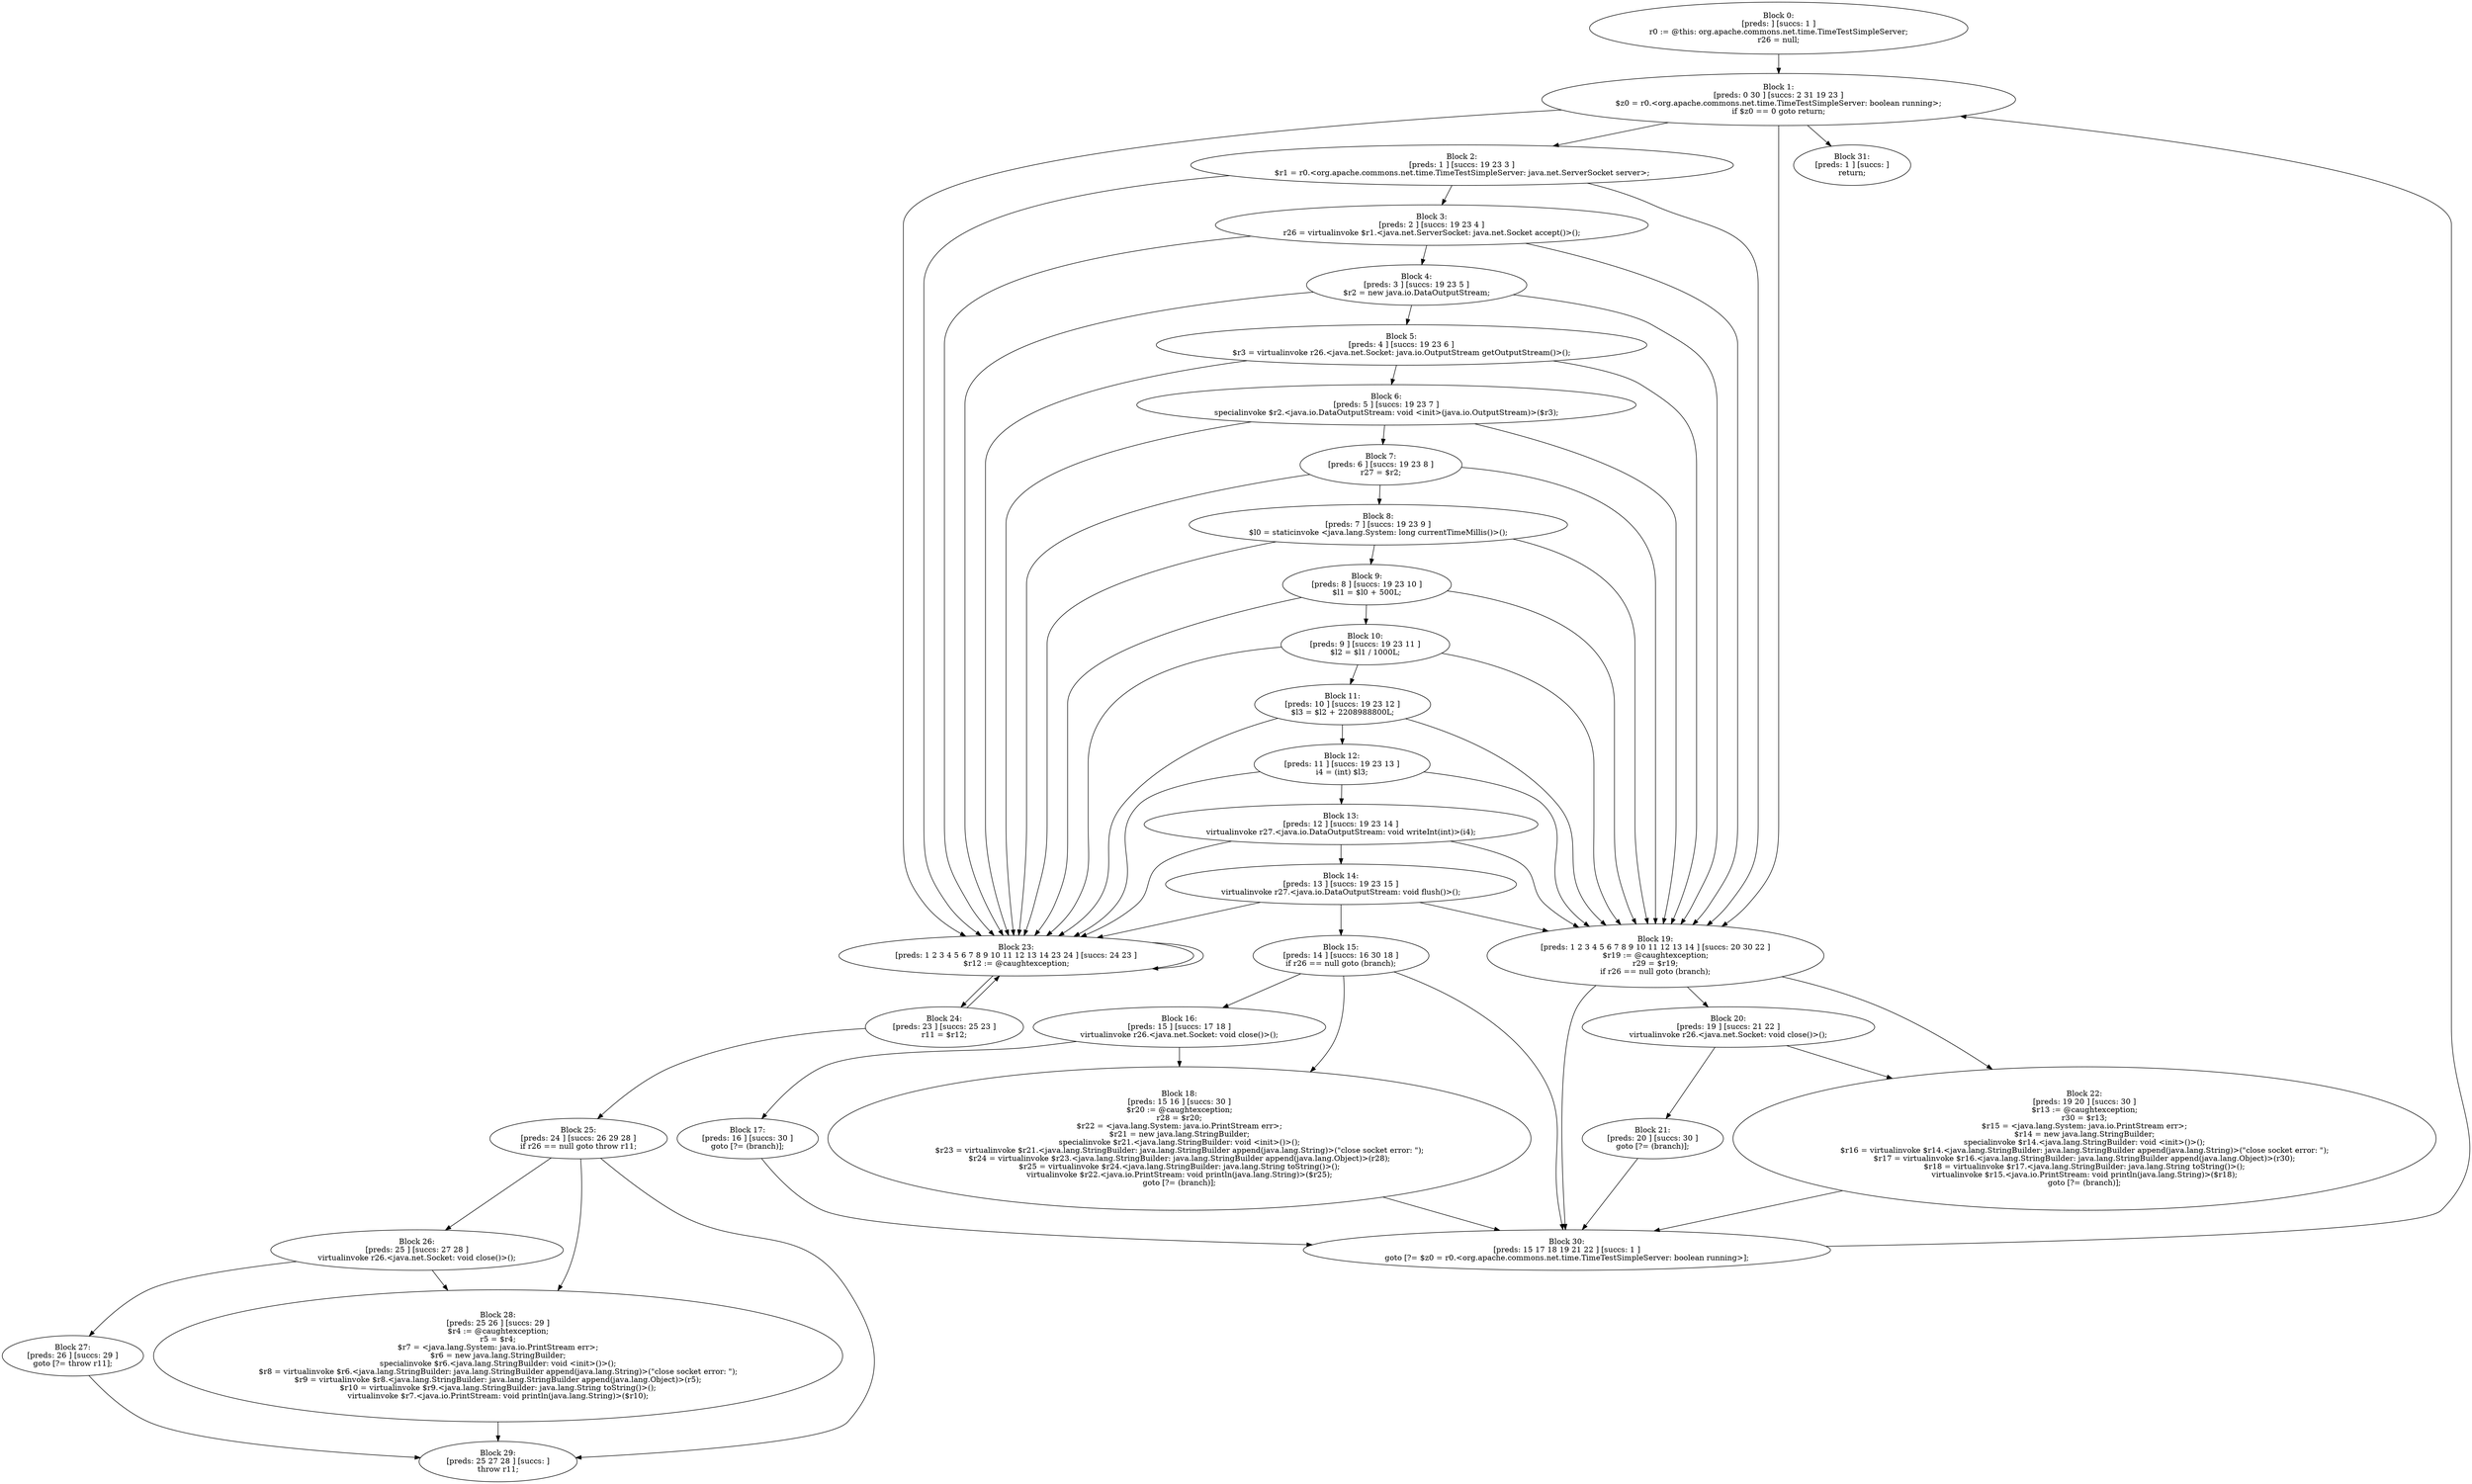 digraph "unitGraph" {
    "Block 0:
[preds: ] [succs: 1 ]
r0 := @this: org.apache.commons.net.time.TimeTestSimpleServer;
r26 = null;
"
    "Block 1:
[preds: 0 30 ] [succs: 2 31 19 23 ]
$z0 = r0.<org.apache.commons.net.time.TimeTestSimpleServer: boolean running>;
if $z0 == 0 goto return;
"
    "Block 2:
[preds: 1 ] [succs: 19 23 3 ]
$r1 = r0.<org.apache.commons.net.time.TimeTestSimpleServer: java.net.ServerSocket server>;
"
    "Block 3:
[preds: 2 ] [succs: 19 23 4 ]
r26 = virtualinvoke $r1.<java.net.ServerSocket: java.net.Socket accept()>();
"
    "Block 4:
[preds: 3 ] [succs: 19 23 5 ]
$r2 = new java.io.DataOutputStream;
"
    "Block 5:
[preds: 4 ] [succs: 19 23 6 ]
$r3 = virtualinvoke r26.<java.net.Socket: java.io.OutputStream getOutputStream()>();
"
    "Block 6:
[preds: 5 ] [succs: 19 23 7 ]
specialinvoke $r2.<java.io.DataOutputStream: void <init>(java.io.OutputStream)>($r3);
"
    "Block 7:
[preds: 6 ] [succs: 19 23 8 ]
r27 = $r2;
"
    "Block 8:
[preds: 7 ] [succs: 19 23 9 ]
$l0 = staticinvoke <java.lang.System: long currentTimeMillis()>();
"
    "Block 9:
[preds: 8 ] [succs: 19 23 10 ]
$l1 = $l0 + 500L;
"
    "Block 10:
[preds: 9 ] [succs: 19 23 11 ]
$l2 = $l1 / 1000L;
"
    "Block 11:
[preds: 10 ] [succs: 19 23 12 ]
$l3 = $l2 + 2208988800L;
"
    "Block 12:
[preds: 11 ] [succs: 19 23 13 ]
i4 = (int) $l3;
"
    "Block 13:
[preds: 12 ] [succs: 19 23 14 ]
virtualinvoke r27.<java.io.DataOutputStream: void writeInt(int)>(i4);
"
    "Block 14:
[preds: 13 ] [succs: 19 23 15 ]
virtualinvoke r27.<java.io.DataOutputStream: void flush()>();
"
    "Block 15:
[preds: 14 ] [succs: 16 30 18 ]
if r26 == null goto (branch);
"
    "Block 16:
[preds: 15 ] [succs: 17 18 ]
virtualinvoke r26.<java.net.Socket: void close()>();
"
    "Block 17:
[preds: 16 ] [succs: 30 ]
goto [?= (branch)];
"
    "Block 18:
[preds: 15 16 ] [succs: 30 ]
$r20 := @caughtexception;
r28 = $r20;
$r22 = <java.lang.System: java.io.PrintStream err>;
$r21 = new java.lang.StringBuilder;
specialinvoke $r21.<java.lang.StringBuilder: void <init>()>();
$r23 = virtualinvoke $r21.<java.lang.StringBuilder: java.lang.StringBuilder append(java.lang.String)>(\"close socket error: \");
$r24 = virtualinvoke $r23.<java.lang.StringBuilder: java.lang.StringBuilder append(java.lang.Object)>(r28);
$r25 = virtualinvoke $r24.<java.lang.StringBuilder: java.lang.String toString()>();
virtualinvoke $r22.<java.io.PrintStream: void println(java.lang.String)>($r25);
goto [?= (branch)];
"
    "Block 19:
[preds: 1 2 3 4 5 6 7 8 9 10 11 12 13 14 ] [succs: 20 30 22 ]
$r19 := @caughtexception;
r29 = $r19;
if r26 == null goto (branch);
"
    "Block 20:
[preds: 19 ] [succs: 21 22 ]
virtualinvoke r26.<java.net.Socket: void close()>();
"
    "Block 21:
[preds: 20 ] [succs: 30 ]
goto [?= (branch)];
"
    "Block 22:
[preds: 19 20 ] [succs: 30 ]
$r13 := @caughtexception;
r30 = $r13;
$r15 = <java.lang.System: java.io.PrintStream err>;
$r14 = new java.lang.StringBuilder;
specialinvoke $r14.<java.lang.StringBuilder: void <init>()>();
$r16 = virtualinvoke $r14.<java.lang.StringBuilder: java.lang.StringBuilder append(java.lang.String)>(\"close socket error: \");
$r17 = virtualinvoke $r16.<java.lang.StringBuilder: java.lang.StringBuilder append(java.lang.Object)>(r30);
$r18 = virtualinvoke $r17.<java.lang.StringBuilder: java.lang.String toString()>();
virtualinvoke $r15.<java.io.PrintStream: void println(java.lang.String)>($r18);
goto [?= (branch)];
"
    "Block 23:
[preds: 1 2 3 4 5 6 7 8 9 10 11 12 13 14 23 24 ] [succs: 24 23 ]
$r12 := @caughtexception;
"
    "Block 24:
[preds: 23 ] [succs: 25 23 ]
r11 = $r12;
"
    "Block 25:
[preds: 24 ] [succs: 26 29 28 ]
if r26 == null goto throw r11;
"
    "Block 26:
[preds: 25 ] [succs: 27 28 ]
virtualinvoke r26.<java.net.Socket: void close()>();
"
    "Block 27:
[preds: 26 ] [succs: 29 ]
goto [?= throw r11];
"
    "Block 28:
[preds: 25 26 ] [succs: 29 ]
$r4 := @caughtexception;
r5 = $r4;
$r7 = <java.lang.System: java.io.PrintStream err>;
$r6 = new java.lang.StringBuilder;
specialinvoke $r6.<java.lang.StringBuilder: void <init>()>();
$r8 = virtualinvoke $r6.<java.lang.StringBuilder: java.lang.StringBuilder append(java.lang.String)>(\"close socket error: \");
$r9 = virtualinvoke $r8.<java.lang.StringBuilder: java.lang.StringBuilder append(java.lang.Object)>(r5);
$r10 = virtualinvoke $r9.<java.lang.StringBuilder: java.lang.String toString()>();
virtualinvoke $r7.<java.io.PrintStream: void println(java.lang.String)>($r10);
"
    "Block 29:
[preds: 25 27 28 ] [succs: ]
throw r11;
"
    "Block 30:
[preds: 15 17 18 19 21 22 ] [succs: 1 ]
goto [?= $z0 = r0.<org.apache.commons.net.time.TimeTestSimpleServer: boolean running>];
"
    "Block 31:
[preds: 1 ] [succs: ]
return;
"
    "Block 0:
[preds: ] [succs: 1 ]
r0 := @this: org.apache.commons.net.time.TimeTestSimpleServer;
r26 = null;
"->"Block 1:
[preds: 0 30 ] [succs: 2 31 19 23 ]
$z0 = r0.<org.apache.commons.net.time.TimeTestSimpleServer: boolean running>;
if $z0 == 0 goto return;
";
    "Block 1:
[preds: 0 30 ] [succs: 2 31 19 23 ]
$z0 = r0.<org.apache.commons.net.time.TimeTestSimpleServer: boolean running>;
if $z0 == 0 goto return;
"->"Block 2:
[preds: 1 ] [succs: 19 23 3 ]
$r1 = r0.<org.apache.commons.net.time.TimeTestSimpleServer: java.net.ServerSocket server>;
";
    "Block 1:
[preds: 0 30 ] [succs: 2 31 19 23 ]
$z0 = r0.<org.apache.commons.net.time.TimeTestSimpleServer: boolean running>;
if $z0 == 0 goto return;
"->"Block 31:
[preds: 1 ] [succs: ]
return;
";
    "Block 1:
[preds: 0 30 ] [succs: 2 31 19 23 ]
$z0 = r0.<org.apache.commons.net.time.TimeTestSimpleServer: boolean running>;
if $z0 == 0 goto return;
"->"Block 19:
[preds: 1 2 3 4 5 6 7 8 9 10 11 12 13 14 ] [succs: 20 30 22 ]
$r19 := @caughtexception;
r29 = $r19;
if r26 == null goto (branch);
";
    "Block 1:
[preds: 0 30 ] [succs: 2 31 19 23 ]
$z0 = r0.<org.apache.commons.net.time.TimeTestSimpleServer: boolean running>;
if $z0 == 0 goto return;
"->"Block 23:
[preds: 1 2 3 4 5 6 7 8 9 10 11 12 13 14 23 24 ] [succs: 24 23 ]
$r12 := @caughtexception;
";
    "Block 2:
[preds: 1 ] [succs: 19 23 3 ]
$r1 = r0.<org.apache.commons.net.time.TimeTestSimpleServer: java.net.ServerSocket server>;
"->"Block 19:
[preds: 1 2 3 4 5 6 7 8 9 10 11 12 13 14 ] [succs: 20 30 22 ]
$r19 := @caughtexception;
r29 = $r19;
if r26 == null goto (branch);
";
    "Block 2:
[preds: 1 ] [succs: 19 23 3 ]
$r1 = r0.<org.apache.commons.net.time.TimeTestSimpleServer: java.net.ServerSocket server>;
"->"Block 23:
[preds: 1 2 3 4 5 6 7 8 9 10 11 12 13 14 23 24 ] [succs: 24 23 ]
$r12 := @caughtexception;
";
    "Block 2:
[preds: 1 ] [succs: 19 23 3 ]
$r1 = r0.<org.apache.commons.net.time.TimeTestSimpleServer: java.net.ServerSocket server>;
"->"Block 3:
[preds: 2 ] [succs: 19 23 4 ]
r26 = virtualinvoke $r1.<java.net.ServerSocket: java.net.Socket accept()>();
";
    "Block 3:
[preds: 2 ] [succs: 19 23 4 ]
r26 = virtualinvoke $r1.<java.net.ServerSocket: java.net.Socket accept()>();
"->"Block 19:
[preds: 1 2 3 4 5 6 7 8 9 10 11 12 13 14 ] [succs: 20 30 22 ]
$r19 := @caughtexception;
r29 = $r19;
if r26 == null goto (branch);
";
    "Block 3:
[preds: 2 ] [succs: 19 23 4 ]
r26 = virtualinvoke $r1.<java.net.ServerSocket: java.net.Socket accept()>();
"->"Block 23:
[preds: 1 2 3 4 5 6 7 8 9 10 11 12 13 14 23 24 ] [succs: 24 23 ]
$r12 := @caughtexception;
";
    "Block 3:
[preds: 2 ] [succs: 19 23 4 ]
r26 = virtualinvoke $r1.<java.net.ServerSocket: java.net.Socket accept()>();
"->"Block 4:
[preds: 3 ] [succs: 19 23 5 ]
$r2 = new java.io.DataOutputStream;
";
    "Block 4:
[preds: 3 ] [succs: 19 23 5 ]
$r2 = new java.io.DataOutputStream;
"->"Block 19:
[preds: 1 2 3 4 5 6 7 8 9 10 11 12 13 14 ] [succs: 20 30 22 ]
$r19 := @caughtexception;
r29 = $r19;
if r26 == null goto (branch);
";
    "Block 4:
[preds: 3 ] [succs: 19 23 5 ]
$r2 = new java.io.DataOutputStream;
"->"Block 23:
[preds: 1 2 3 4 5 6 7 8 9 10 11 12 13 14 23 24 ] [succs: 24 23 ]
$r12 := @caughtexception;
";
    "Block 4:
[preds: 3 ] [succs: 19 23 5 ]
$r2 = new java.io.DataOutputStream;
"->"Block 5:
[preds: 4 ] [succs: 19 23 6 ]
$r3 = virtualinvoke r26.<java.net.Socket: java.io.OutputStream getOutputStream()>();
";
    "Block 5:
[preds: 4 ] [succs: 19 23 6 ]
$r3 = virtualinvoke r26.<java.net.Socket: java.io.OutputStream getOutputStream()>();
"->"Block 19:
[preds: 1 2 3 4 5 6 7 8 9 10 11 12 13 14 ] [succs: 20 30 22 ]
$r19 := @caughtexception;
r29 = $r19;
if r26 == null goto (branch);
";
    "Block 5:
[preds: 4 ] [succs: 19 23 6 ]
$r3 = virtualinvoke r26.<java.net.Socket: java.io.OutputStream getOutputStream()>();
"->"Block 23:
[preds: 1 2 3 4 5 6 7 8 9 10 11 12 13 14 23 24 ] [succs: 24 23 ]
$r12 := @caughtexception;
";
    "Block 5:
[preds: 4 ] [succs: 19 23 6 ]
$r3 = virtualinvoke r26.<java.net.Socket: java.io.OutputStream getOutputStream()>();
"->"Block 6:
[preds: 5 ] [succs: 19 23 7 ]
specialinvoke $r2.<java.io.DataOutputStream: void <init>(java.io.OutputStream)>($r3);
";
    "Block 6:
[preds: 5 ] [succs: 19 23 7 ]
specialinvoke $r2.<java.io.DataOutputStream: void <init>(java.io.OutputStream)>($r3);
"->"Block 19:
[preds: 1 2 3 4 5 6 7 8 9 10 11 12 13 14 ] [succs: 20 30 22 ]
$r19 := @caughtexception;
r29 = $r19;
if r26 == null goto (branch);
";
    "Block 6:
[preds: 5 ] [succs: 19 23 7 ]
specialinvoke $r2.<java.io.DataOutputStream: void <init>(java.io.OutputStream)>($r3);
"->"Block 23:
[preds: 1 2 3 4 5 6 7 8 9 10 11 12 13 14 23 24 ] [succs: 24 23 ]
$r12 := @caughtexception;
";
    "Block 6:
[preds: 5 ] [succs: 19 23 7 ]
specialinvoke $r2.<java.io.DataOutputStream: void <init>(java.io.OutputStream)>($r3);
"->"Block 7:
[preds: 6 ] [succs: 19 23 8 ]
r27 = $r2;
";
    "Block 7:
[preds: 6 ] [succs: 19 23 8 ]
r27 = $r2;
"->"Block 19:
[preds: 1 2 3 4 5 6 7 8 9 10 11 12 13 14 ] [succs: 20 30 22 ]
$r19 := @caughtexception;
r29 = $r19;
if r26 == null goto (branch);
";
    "Block 7:
[preds: 6 ] [succs: 19 23 8 ]
r27 = $r2;
"->"Block 23:
[preds: 1 2 3 4 5 6 7 8 9 10 11 12 13 14 23 24 ] [succs: 24 23 ]
$r12 := @caughtexception;
";
    "Block 7:
[preds: 6 ] [succs: 19 23 8 ]
r27 = $r2;
"->"Block 8:
[preds: 7 ] [succs: 19 23 9 ]
$l0 = staticinvoke <java.lang.System: long currentTimeMillis()>();
";
    "Block 8:
[preds: 7 ] [succs: 19 23 9 ]
$l0 = staticinvoke <java.lang.System: long currentTimeMillis()>();
"->"Block 19:
[preds: 1 2 3 4 5 6 7 8 9 10 11 12 13 14 ] [succs: 20 30 22 ]
$r19 := @caughtexception;
r29 = $r19;
if r26 == null goto (branch);
";
    "Block 8:
[preds: 7 ] [succs: 19 23 9 ]
$l0 = staticinvoke <java.lang.System: long currentTimeMillis()>();
"->"Block 23:
[preds: 1 2 3 4 5 6 7 8 9 10 11 12 13 14 23 24 ] [succs: 24 23 ]
$r12 := @caughtexception;
";
    "Block 8:
[preds: 7 ] [succs: 19 23 9 ]
$l0 = staticinvoke <java.lang.System: long currentTimeMillis()>();
"->"Block 9:
[preds: 8 ] [succs: 19 23 10 ]
$l1 = $l0 + 500L;
";
    "Block 9:
[preds: 8 ] [succs: 19 23 10 ]
$l1 = $l0 + 500L;
"->"Block 19:
[preds: 1 2 3 4 5 6 7 8 9 10 11 12 13 14 ] [succs: 20 30 22 ]
$r19 := @caughtexception;
r29 = $r19;
if r26 == null goto (branch);
";
    "Block 9:
[preds: 8 ] [succs: 19 23 10 ]
$l1 = $l0 + 500L;
"->"Block 23:
[preds: 1 2 3 4 5 6 7 8 9 10 11 12 13 14 23 24 ] [succs: 24 23 ]
$r12 := @caughtexception;
";
    "Block 9:
[preds: 8 ] [succs: 19 23 10 ]
$l1 = $l0 + 500L;
"->"Block 10:
[preds: 9 ] [succs: 19 23 11 ]
$l2 = $l1 / 1000L;
";
    "Block 10:
[preds: 9 ] [succs: 19 23 11 ]
$l2 = $l1 / 1000L;
"->"Block 19:
[preds: 1 2 3 4 5 6 7 8 9 10 11 12 13 14 ] [succs: 20 30 22 ]
$r19 := @caughtexception;
r29 = $r19;
if r26 == null goto (branch);
";
    "Block 10:
[preds: 9 ] [succs: 19 23 11 ]
$l2 = $l1 / 1000L;
"->"Block 23:
[preds: 1 2 3 4 5 6 7 8 9 10 11 12 13 14 23 24 ] [succs: 24 23 ]
$r12 := @caughtexception;
";
    "Block 10:
[preds: 9 ] [succs: 19 23 11 ]
$l2 = $l1 / 1000L;
"->"Block 11:
[preds: 10 ] [succs: 19 23 12 ]
$l3 = $l2 + 2208988800L;
";
    "Block 11:
[preds: 10 ] [succs: 19 23 12 ]
$l3 = $l2 + 2208988800L;
"->"Block 19:
[preds: 1 2 3 4 5 6 7 8 9 10 11 12 13 14 ] [succs: 20 30 22 ]
$r19 := @caughtexception;
r29 = $r19;
if r26 == null goto (branch);
";
    "Block 11:
[preds: 10 ] [succs: 19 23 12 ]
$l3 = $l2 + 2208988800L;
"->"Block 23:
[preds: 1 2 3 4 5 6 7 8 9 10 11 12 13 14 23 24 ] [succs: 24 23 ]
$r12 := @caughtexception;
";
    "Block 11:
[preds: 10 ] [succs: 19 23 12 ]
$l3 = $l2 + 2208988800L;
"->"Block 12:
[preds: 11 ] [succs: 19 23 13 ]
i4 = (int) $l3;
";
    "Block 12:
[preds: 11 ] [succs: 19 23 13 ]
i4 = (int) $l3;
"->"Block 19:
[preds: 1 2 3 4 5 6 7 8 9 10 11 12 13 14 ] [succs: 20 30 22 ]
$r19 := @caughtexception;
r29 = $r19;
if r26 == null goto (branch);
";
    "Block 12:
[preds: 11 ] [succs: 19 23 13 ]
i4 = (int) $l3;
"->"Block 23:
[preds: 1 2 3 4 5 6 7 8 9 10 11 12 13 14 23 24 ] [succs: 24 23 ]
$r12 := @caughtexception;
";
    "Block 12:
[preds: 11 ] [succs: 19 23 13 ]
i4 = (int) $l3;
"->"Block 13:
[preds: 12 ] [succs: 19 23 14 ]
virtualinvoke r27.<java.io.DataOutputStream: void writeInt(int)>(i4);
";
    "Block 13:
[preds: 12 ] [succs: 19 23 14 ]
virtualinvoke r27.<java.io.DataOutputStream: void writeInt(int)>(i4);
"->"Block 19:
[preds: 1 2 3 4 5 6 7 8 9 10 11 12 13 14 ] [succs: 20 30 22 ]
$r19 := @caughtexception;
r29 = $r19;
if r26 == null goto (branch);
";
    "Block 13:
[preds: 12 ] [succs: 19 23 14 ]
virtualinvoke r27.<java.io.DataOutputStream: void writeInt(int)>(i4);
"->"Block 23:
[preds: 1 2 3 4 5 6 7 8 9 10 11 12 13 14 23 24 ] [succs: 24 23 ]
$r12 := @caughtexception;
";
    "Block 13:
[preds: 12 ] [succs: 19 23 14 ]
virtualinvoke r27.<java.io.DataOutputStream: void writeInt(int)>(i4);
"->"Block 14:
[preds: 13 ] [succs: 19 23 15 ]
virtualinvoke r27.<java.io.DataOutputStream: void flush()>();
";
    "Block 14:
[preds: 13 ] [succs: 19 23 15 ]
virtualinvoke r27.<java.io.DataOutputStream: void flush()>();
"->"Block 19:
[preds: 1 2 3 4 5 6 7 8 9 10 11 12 13 14 ] [succs: 20 30 22 ]
$r19 := @caughtexception;
r29 = $r19;
if r26 == null goto (branch);
";
    "Block 14:
[preds: 13 ] [succs: 19 23 15 ]
virtualinvoke r27.<java.io.DataOutputStream: void flush()>();
"->"Block 23:
[preds: 1 2 3 4 5 6 7 8 9 10 11 12 13 14 23 24 ] [succs: 24 23 ]
$r12 := @caughtexception;
";
    "Block 14:
[preds: 13 ] [succs: 19 23 15 ]
virtualinvoke r27.<java.io.DataOutputStream: void flush()>();
"->"Block 15:
[preds: 14 ] [succs: 16 30 18 ]
if r26 == null goto (branch);
";
    "Block 15:
[preds: 14 ] [succs: 16 30 18 ]
if r26 == null goto (branch);
"->"Block 16:
[preds: 15 ] [succs: 17 18 ]
virtualinvoke r26.<java.net.Socket: void close()>();
";
    "Block 15:
[preds: 14 ] [succs: 16 30 18 ]
if r26 == null goto (branch);
"->"Block 30:
[preds: 15 17 18 19 21 22 ] [succs: 1 ]
goto [?= $z0 = r0.<org.apache.commons.net.time.TimeTestSimpleServer: boolean running>];
";
    "Block 15:
[preds: 14 ] [succs: 16 30 18 ]
if r26 == null goto (branch);
"->"Block 18:
[preds: 15 16 ] [succs: 30 ]
$r20 := @caughtexception;
r28 = $r20;
$r22 = <java.lang.System: java.io.PrintStream err>;
$r21 = new java.lang.StringBuilder;
specialinvoke $r21.<java.lang.StringBuilder: void <init>()>();
$r23 = virtualinvoke $r21.<java.lang.StringBuilder: java.lang.StringBuilder append(java.lang.String)>(\"close socket error: \");
$r24 = virtualinvoke $r23.<java.lang.StringBuilder: java.lang.StringBuilder append(java.lang.Object)>(r28);
$r25 = virtualinvoke $r24.<java.lang.StringBuilder: java.lang.String toString()>();
virtualinvoke $r22.<java.io.PrintStream: void println(java.lang.String)>($r25);
goto [?= (branch)];
";
    "Block 16:
[preds: 15 ] [succs: 17 18 ]
virtualinvoke r26.<java.net.Socket: void close()>();
"->"Block 17:
[preds: 16 ] [succs: 30 ]
goto [?= (branch)];
";
    "Block 16:
[preds: 15 ] [succs: 17 18 ]
virtualinvoke r26.<java.net.Socket: void close()>();
"->"Block 18:
[preds: 15 16 ] [succs: 30 ]
$r20 := @caughtexception;
r28 = $r20;
$r22 = <java.lang.System: java.io.PrintStream err>;
$r21 = new java.lang.StringBuilder;
specialinvoke $r21.<java.lang.StringBuilder: void <init>()>();
$r23 = virtualinvoke $r21.<java.lang.StringBuilder: java.lang.StringBuilder append(java.lang.String)>(\"close socket error: \");
$r24 = virtualinvoke $r23.<java.lang.StringBuilder: java.lang.StringBuilder append(java.lang.Object)>(r28);
$r25 = virtualinvoke $r24.<java.lang.StringBuilder: java.lang.String toString()>();
virtualinvoke $r22.<java.io.PrintStream: void println(java.lang.String)>($r25);
goto [?= (branch)];
";
    "Block 17:
[preds: 16 ] [succs: 30 ]
goto [?= (branch)];
"->"Block 30:
[preds: 15 17 18 19 21 22 ] [succs: 1 ]
goto [?= $z0 = r0.<org.apache.commons.net.time.TimeTestSimpleServer: boolean running>];
";
    "Block 18:
[preds: 15 16 ] [succs: 30 ]
$r20 := @caughtexception;
r28 = $r20;
$r22 = <java.lang.System: java.io.PrintStream err>;
$r21 = new java.lang.StringBuilder;
specialinvoke $r21.<java.lang.StringBuilder: void <init>()>();
$r23 = virtualinvoke $r21.<java.lang.StringBuilder: java.lang.StringBuilder append(java.lang.String)>(\"close socket error: \");
$r24 = virtualinvoke $r23.<java.lang.StringBuilder: java.lang.StringBuilder append(java.lang.Object)>(r28);
$r25 = virtualinvoke $r24.<java.lang.StringBuilder: java.lang.String toString()>();
virtualinvoke $r22.<java.io.PrintStream: void println(java.lang.String)>($r25);
goto [?= (branch)];
"->"Block 30:
[preds: 15 17 18 19 21 22 ] [succs: 1 ]
goto [?= $z0 = r0.<org.apache.commons.net.time.TimeTestSimpleServer: boolean running>];
";
    "Block 19:
[preds: 1 2 3 4 5 6 7 8 9 10 11 12 13 14 ] [succs: 20 30 22 ]
$r19 := @caughtexception;
r29 = $r19;
if r26 == null goto (branch);
"->"Block 20:
[preds: 19 ] [succs: 21 22 ]
virtualinvoke r26.<java.net.Socket: void close()>();
";
    "Block 19:
[preds: 1 2 3 4 5 6 7 8 9 10 11 12 13 14 ] [succs: 20 30 22 ]
$r19 := @caughtexception;
r29 = $r19;
if r26 == null goto (branch);
"->"Block 30:
[preds: 15 17 18 19 21 22 ] [succs: 1 ]
goto [?= $z0 = r0.<org.apache.commons.net.time.TimeTestSimpleServer: boolean running>];
";
    "Block 19:
[preds: 1 2 3 4 5 6 7 8 9 10 11 12 13 14 ] [succs: 20 30 22 ]
$r19 := @caughtexception;
r29 = $r19;
if r26 == null goto (branch);
"->"Block 22:
[preds: 19 20 ] [succs: 30 ]
$r13 := @caughtexception;
r30 = $r13;
$r15 = <java.lang.System: java.io.PrintStream err>;
$r14 = new java.lang.StringBuilder;
specialinvoke $r14.<java.lang.StringBuilder: void <init>()>();
$r16 = virtualinvoke $r14.<java.lang.StringBuilder: java.lang.StringBuilder append(java.lang.String)>(\"close socket error: \");
$r17 = virtualinvoke $r16.<java.lang.StringBuilder: java.lang.StringBuilder append(java.lang.Object)>(r30);
$r18 = virtualinvoke $r17.<java.lang.StringBuilder: java.lang.String toString()>();
virtualinvoke $r15.<java.io.PrintStream: void println(java.lang.String)>($r18);
goto [?= (branch)];
";
    "Block 20:
[preds: 19 ] [succs: 21 22 ]
virtualinvoke r26.<java.net.Socket: void close()>();
"->"Block 21:
[preds: 20 ] [succs: 30 ]
goto [?= (branch)];
";
    "Block 20:
[preds: 19 ] [succs: 21 22 ]
virtualinvoke r26.<java.net.Socket: void close()>();
"->"Block 22:
[preds: 19 20 ] [succs: 30 ]
$r13 := @caughtexception;
r30 = $r13;
$r15 = <java.lang.System: java.io.PrintStream err>;
$r14 = new java.lang.StringBuilder;
specialinvoke $r14.<java.lang.StringBuilder: void <init>()>();
$r16 = virtualinvoke $r14.<java.lang.StringBuilder: java.lang.StringBuilder append(java.lang.String)>(\"close socket error: \");
$r17 = virtualinvoke $r16.<java.lang.StringBuilder: java.lang.StringBuilder append(java.lang.Object)>(r30);
$r18 = virtualinvoke $r17.<java.lang.StringBuilder: java.lang.String toString()>();
virtualinvoke $r15.<java.io.PrintStream: void println(java.lang.String)>($r18);
goto [?= (branch)];
";
    "Block 21:
[preds: 20 ] [succs: 30 ]
goto [?= (branch)];
"->"Block 30:
[preds: 15 17 18 19 21 22 ] [succs: 1 ]
goto [?= $z0 = r0.<org.apache.commons.net.time.TimeTestSimpleServer: boolean running>];
";
    "Block 22:
[preds: 19 20 ] [succs: 30 ]
$r13 := @caughtexception;
r30 = $r13;
$r15 = <java.lang.System: java.io.PrintStream err>;
$r14 = new java.lang.StringBuilder;
specialinvoke $r14.<java.lang.StringBuilder: void <init>()>();
$r16 = virtualinvoke $r14.<java.lang.StringBuilder: java.lang.StringBuilder append(java.lang.String)>(\"close socket error: \");
$r17 = virtualinvoke $r16.<java.lang.StringBuilder: java.lang.StringBuilder append(java.lang.Object)>(r30);
$r18 = virtualinvoke $r17.<java.lang.StringBuilder: java.lang.String toString()>();
virtualinvoke $r15.<java.io.PrintStream: void println(java.lang.String)>($r18);
goto [?= (branch)];
"->"Block 30:
[preds: 15 17 18 19 21 22 ] [succs: 1 ]
goto [?= $z0 = r0.<org.apache.commons.net.time.TimeTestSimpleServer: boolean running>];
";
    "Block 23:
[preds: 1 2 3 4 5 6 7 8 9 10 11 12 13 14 23 24 ] [succs: 24 23 ]
$r12 := @caughtexception;
"->"Block 24:
[preds: 23 ] [succs: 25 23 ]
r11 = $r12;
";
    "Block 23:
[preds: 1 2 3 4 5 6 7 8 9 10 11 12 13 14 23 24 ] [succs: 24 23 ]
$r12 := @caughtexception;
"->"Block 23:
[preds: 1 2 3 4 5 6 7 8 9 10 11 12 13 14 23 24 ] [succs: 24 23 ]
$r12 := @caughtexception;
";
    "Block 24:
[preds: 23 ] [succs: 25 23 ]
r11 = $r12;
"->"Block 25:
[preds: 24 ] [succs: 26 29 28 ]
if r26 == null goto throw r11;
";
    "Block 24:
[preds: 23 ] [succs: 25 23 ]
r11 = $r12;
"->"Block 23:
[preds: 1 2 3 4 5 6 7 8 9 10 11 12 13 14 23 24 ] [succs: 24 23 ]
$r12 := @caughtexception;
";
    "Block 25:
[preds: 24 ] [succs: 26 29 28 ]
if r26 == null goto throw r11;
"->"Block 26:
[preds: 25 ] [succs: 27 28 ]
virtualinvoke r26.<java.net.Socket: void close()>();
";
    "Block 25:
[preds: 24 ] [succs: 26 29 28 ]
if r26 == null goto throw r11;
"->"Block 29:
[preds: 25 27 28 ] [succs: ]
throw r11;
";
    "Block 25:
[preds: 24 ] [succs: 26 29 28 ]
if r26 == null goto throw r11;
"->"Block 28:
[preds: 25 26 ] [succs: 29 ]
$r4 := @caughtexception;
r5 = $r4;
$r7 = <java.lang.System: java.io.PrintStream err>;
$r6 = new java.lang.StringBuilder;
specialinvoke $r6.<java.lang.StringBuilder: void <init>()>();
$r8 = virtualinvoke $r6.<java.lang.StringBuilder: java.lang.StringBuilder append(java.lang.String)>(\"close socket error: \");
$r9 = virtualinvoke $r8.<java.lang.StringBuilder: java.lang.StringBuilder append(java.lang.Object)>(r5);
$r10 = virtualinvoke $r9.<java.lang.StringBuilder: java.lang.String toString()>();
virtualinvoke $r7.<java.io.PrintStream: void println(java.lang.String)>($r10);
";
    "Block 26:
[preds: 25 ] [succs: 27 28 ]
virtualinvoke r26.<java.net.Socket: void close()>();
"->"Block 27:
[preds: 26 ] [succs: 29 ]
goto [?= throw r11];
";
    "Block 26:
[preds: 25 ] [succs: 27 28 ]
virtualinvoke r26.<java.net.Socket: void close()>();
"->"Block 28:
[preds: 25 26 ] [succs: 29 ]
$r4 := @caughtexception;
r5 = $r4;
$r7 = <java.lang.System: java.io.PrintStream err>;
$r6 = new java.lang.StringBuilder;
specialinvoke $r6.<java.lang.StringBuilder: void <init>()>();
$r8 = virtualinvoke $r6.<java.lang.StringBuilder: java.lang.StringBuilder append(java.lang.String)>(\"close socket error: \");
$r9 = virtualinvoke $r8.<java.lang.StringBuilder: java.lang.StringBuilder append(java.lang.Object)>(r5);
$r10 = virtualinvoke $r9.<java.lang.StringBuilder: java.lang.String toString()>();
virtualinvoke $r7.<java.io.PrintStream: void println(java.lang.String)>($r10);
";
    "Block 27:
[preds: 26 ] [succs: 29 ]
goto [?= throw r11];
"->"Block 29:
[preds: 25 27 28 ] [succs: ]
throw r11;
";
    "Block 28:
[preds: 25 26 ] [succs: 29 ]
$r4 := @caughtexception;
r5 = $r4;
$r7 = <java.lang.System: java.io.PrintStream err>;
$r6 = new java.lang.StringBuilder;
specialinvoke $r6.<java.lang.StringBuilder: void <init>()>();
$r8 = virtualinvoke $r6.<java.lang.StringBuilder: java.lang.StringBuilder append(java.lang.String)>(\"close socket error: \");
$r9 = virtualinvoke $r8.<java.lang.StringBuilder: java.lang.StringBuilder append(java.lang.Object)>(r5);
$r10 = virtualinvoke $r9.<java.lang.StringBuilder: java.lang.String toString()>();
virtualinvoke $r7.<java.io.PrintStream: void println(java.lang.String)>($r10);
"->"Block 29:
[preds: 25 27 28 ] [succs: ]
throw r11;
";
    "Block 30:
[preds: 15 17 18 19 21 22 ] [succs: 1 ]
goto [?= $z0 = r0.<org.apache.commons.net.time.TimeTestSimpleServer: boolean running>];
"->"Block 1:
[preds: 0 30 ] [succs: 2 31 19 23 ]
$z0 = r0.<org.apache.commons.net.time.TimeTestSimpleServer: boolean running>;
if $z0 == 0 goto return;
";
}

